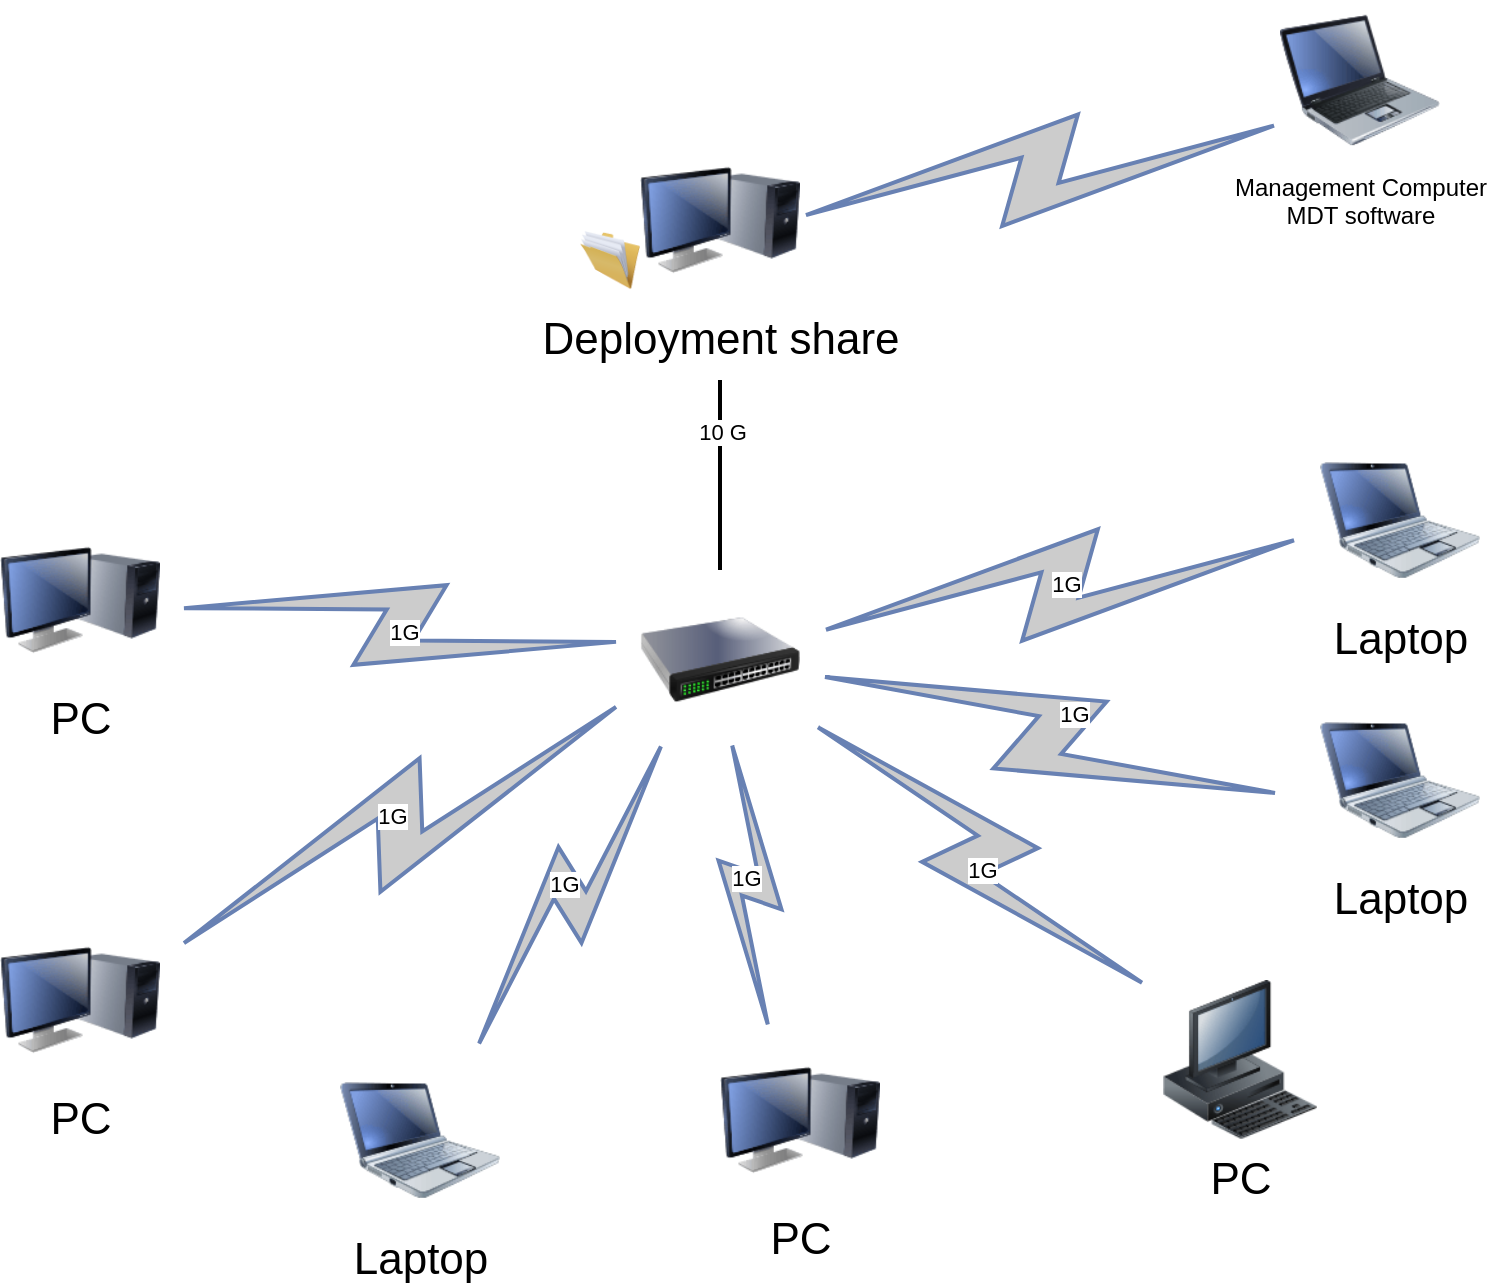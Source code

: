 <mxfile version="14.2.4" type="github">
  <diagram name="Page-1" id="55a83fd1-7818-8e21-69c5-c3457e3827bb">
    <mxGraphModel dx="1113" dy="675" grid="1" gridSize="10" guides="1" tooltips="1" connect="1" arrows="1" fold="1" page="1" pageScale="1" pageWidth="1100" pageHeight="850" background="#ffffff" math="0" shadow="0">
      <root>
        <mxCell id="0" />
        <mxCell id="1" parent="0" />
        <mxCell id="69ecfefc5c41e42c-18" style="edgeStyle=none;rounded=0;html=1;labelBackgroundColor=none;endArrow=none;strokeWidth=2;fontFamily=Verdana;fontSize=22" parent="1" edge="1">
          <mxGeometry relative="1" as="geometry">
            <mxPoint x="510" y="465" as="sourcePoint" />
            <mxPoint x="510" y="370" as="targetPoint" />
          </mxGeometry>
        </mxCell>
        <mxCell id="ohVpYO0YANoWVrIJYbx0-6" value="10 G" style="edgeLabel;html=1;align=center;verticalAlign=middle;resizable=0;points=[];" vertex="1" connectable="0" parent="69ecfefc5c41e42c-18">
          <mxGeometry x="0.453" y="-1" relative="1" as="geometry">
            <mxPoint as="offset" />
          </mxGeometry>
        </mxCell>
        <mxCell id="69ecfefc5c41e42c-5" value="PC" style="image;html=1;labelBackgroundColor=#ffffff;image=img/lib/clip_art/computers/Monitor_Tower_128x128.png;rounded=1;shadow=0;comic=0;strokeWidth=2;fontSize=22" parent="1" vertex="1">
          <mxGeometry x="150" y="640" width="80" height="80" as="geometry" />
        </mxCell>
        <mxCell id="69ecfefc5c41e42c-7" value="PC" style="image;html=1;labelBackgroundColor=#ffffff;image=img/lib/clip_art/computers/Workstation_128x128.png;rounded=1;shadow=0;comic=0;strokeWidth=2;fontSize=22" parent="1" vertex="1">
          <mxGeometry x="730" y="670" width="80" height="80" as="geometry" />
        </mxCell>
        <mxCell id="69ecfefc5c41e42c-9" value="Laptop" style="image;html=1;labelBackgroundColor=#ffffff;image=img/lib/clip_art/computers/Netbook_128x128.png;rounded=1;shadow=0;comic=0;strokeColor=#000000;strokeWidth=2;fillColor=#FFFFFF;fontSize=22;fontColor=#000000;" parent="1" vertex="1">
          <mxGeometry x="810" y="400" width="80" height="80" as="geometry" />
        </mxCell>
        <mxCell id="69ecfefc5c41e42c-10" value="Laptop" style="image;html=1;labelBackgroundColor=#ffffff;image=img/lib/clip_art/computers/Netbook_128x128.png;rounded=1;shadow=0;comic=0;strokeWidth=2;fontSize=22" parent="1" vertex="1">
          <mxGeometry x="320" y="710" width="80" height="80" as="geometry" />
        </mxCell>
        <mxCell id="69ecfefc5c41e42c-11" value="" style="html=1;fillColor=#CCCCCC;strokeColor=#6881B3;gradientColor=none;gradientDirection=north;strokeWidth=2;shape=mxgraph.networks.comm_link_edge;html=1;labelBackgroundColor=none;endArrow=none;fontFamily=Verdana;fontSize=22;fontColor=#000000;" parent="1" edge="1">
          <mxGeometry width="100" height="100" relative="1" as="geometry">
            <mxPoint x="230" y="483.125" as="sourcePoint" />
            <mxPoint x="470" y="501.875" as="targetPoint" />
          </mxGeometry>
        </mxCell>
        <mxCell id="ohVpYO0YANoWVrIJYbx0-7" value="1G" style="edgeLabel;html=1;align=center;verticalAlign=middle;resizable=0;points=[];" vertex="1" connectable="0" parent="69ecfefc5c41e42c-11">
          <mxGeometry x="0.019" y="-3" relative="1" as="geometry">
            <mxPoint as="offset" />
          </mxGeometry>
        </mxCell>
        <mxCell id="69ecfefc5c41e42c-12" value="" style="html=1;fillColor=#CCCCCC;strokeColor=#6881B3;gradientColor=none;gradientDirection=north;strokeWidth=2;shape=mxgraph.networks.comm_link_edge;html=1;labelBackgroundColor=none;endArrow=none;fontFamily=Verdana;fontSize=22;fontColor=#000000;fontStyle=1" parent="1" source="69ecfefc5c41e42c-5" edge="1">
          <mxGeometry width="100" height="100" relative="1" as="geometry">
            <mxPoint x="320" y="481.957" as="sourcePoint" />
            <mxPoint x="470" y="526.875" as="targetPoint" />
          </mxGeometry>
        </mxCell>
        <mxCell id="ohVpYO0YANoWVrIJYbx0-8" value="1G" style="edgeLabel;html=1;align=center;verticalAlign=middle;resizable=0;points=[];" vertex="1" connectable="0" parent="69ecfefc5c41e42c-12">
          <mxGeometry x="-0.01" y="6" relative="1" as="geometry">
            <mxPoint as="offset" />
          </mxGeometry>
        </mxCell>
        <mxCell id="69ecfefc5c41e42c-13" value="" style="html=1;fillColor=#CCCCCC;strokeColor=#6881B3;gradientColor=none;gradientDirection=north;strokeWidth=2;shape=mxgraph.networks.comm_link_edge;html=1;labelBackgroundColor=none;endArrow=none;fontFamily=Verdana;fontSize=22;fontColor=#000000;" parent="1" source="69ecfefc5c41e42c-10" edge="1">
          <mxGeometry width="100" height="100" relative="1" as="geometry">
            <mxPoint x="330" y="491.957" as="sourcePoint" />
            <mxPoint x="485.51" y="545" as="targetPoint" />
          </mxGeometry>
        </mxCell>
        <mxCell id="ohVpYO0YANoWVrIJYbx0-9" value="1G" style="edgeLabel;html=1;align=center;verticalAlign=middle;resizable=0;points=[];" vertex="1" connectable="0" parent="69ecfefc5c41e42c-13">
          <mxGeometry x="0.027" y="6" relative="1" as="geometry">
            <mxPoint as="offset" />
          </mxGeometry>
        </mxCell>
        <mxCell id="69ecfefc5c41e42c-14" value="" style="html=1;fillColor=#CCCCCC;strokeColor=#6881B3;gradientColor=none;gradientDirection=north;strokeWidth=2;shape=mxgraph.networks.comm_link_edge;html=1;labelBackgroundColor=none;endArrow=none;fontFamily=Verdana;fontSize=22;fontColor=#000000;" parent="1" edge="1">
          <mxGeometry width="100" height="100" relative="1" as="geometry">
            <mxPoint x="534.894" y="700" as="sourcePoint" />
            <mxPoint x="515.106" y="545" as="targetPoint" />
          </mxGeometry>
        </mxCell>
        <mxCell id="ohVpYO0YANoWVrIJYbx0-10" value="1G" style="edgeLabel;html=1;align=center;verticalAlign=middle;resizable=0;points=[];" vertex="1" connectable="0" parent="69ecfefc5c41e42c-14">
          <mxGeometry x="0.048" y="2" relative="1" as="geometry">
            <mxPoint as="offset" />
          </mxGeometry>
        </mxCell>
        <mxCell id="69ecfefc5c41e42c-15" value="" style="html=1;fillColor=#CCCCCC;strokeColor=#6881B3;gradientColor=none;gradientDirection=north;strokeWidth=2;shape=mxgraph.networks.comm_link_edge;html=1;labelBackgroundColor=none;endArrow=none;fontFamily=Verdana;fontSize=22;fontColor=#000000;" parent="1" source="69ecfefc5c41e42c-7" edge="1">
          <mxGeometry width="100" height="100" relative="1" as="geometry">
            <mxPoint x="350" y="511.957" as="sourcePoint" />
            <mxPoint x="550" y="536.538" as="targetPoint" />
          </mxGeometry>
        </mxCell>
        <mxCell id="ohVpYO0YANoWVrIJYbx0-11" value="1G" style="edgeLabel;html=1;align=center;verticalAlign=middle;resizable=0;points=[];" vertex="1" connectable="0" parent="69ecfefc5c41e42c-15">
          <mxGeometry x="-0.042" y="4" relative="1" as="geometry">
            <mxPoint y="1" as="offset" />
          </mxGeometry>
        </mxCell>
        <mxCell id="69ecfefc5c41e42c-16" value="" style="html=1;fillColor=#CCCCCC;strokeColor=#6881B3;gradientColor=none;gradientDirection=north;strokeWidth=2;shape=mxgraph.networks.comm_link_edge;html=1;labelBackgroundColor=none;endArrow=none;fontFamily=Verdana;fontSize=22;fontColor=#000000;" parent="1" edge="1">
          <mxGeometry width="100" height="100" relative="1" as="geometry">
            <mxPoint x="800" y="579.697" as="sourcePoint" />
            <mxPoint x="550" y="515.303" as="targetPoint" />
          </mxGeometry>
        </mxCell>
        <mxCell id="ohVpYO0YANoWVrIJYbx0-12" value="1G" style="edgeLabel;html=1;align=center;verticalAlign=middle;resizable=0;points=[];" vertex="1" connectable="0" parent="69ecfefc5c41e42c-16">
          <mxGeometry x="-0.07" y="-13" relative="1" as="geometry">
            <mxPoint as="offset" />
          </mxGeometry>
        </mxCell>
        <mxCell id="69ecfefc5c41e42c-17" value="" style="html=1;fillColor=#CCCCCC;strokeColor=#6881B3;gradientColor=none;gradientDirection=north;strokeWidth=2;shape=mxgraph.networks.comm_link_edge;html=1;labelBackgroundColor=none;endArrow=none;fontFamily=Verdana;fontSize=22;fontColor=#000000;" parent="1" source="69ecfefc5c41e42c-9" edge="1">
          <mxGeometry width="100" height="100" relative="1" as="geometry">
            <mxPoint x="370" y="531.957" as="sourcePoint" />
            <mxPoint x="550" y="497.353" as="targetPoint" />
          </mxGeometry>
        </mxCell>
        <mxCell id="ohVpYO0YANoWVrIJYbx0-13" value="1G" style="edgeLabel;html=1;align=center;verticalAlign=middle;resizable=0;points=[];" vertex="1" connectable="0" parent="69ecfefc5c41e42c-17">
          <mxGeometry x="-0.023" relative="1" as="geometry">
            <mxPoint as="offset" />
          </mxGeometry>
        </mxCell>
        <mxCell id="ohVpYO0YANoWVrIJYbx0-1" value="" style="image;html=1;image=img/lib/clip_art/networking/Switch_128x128.png" vertex="1" parent="1">
          <mxGeometry x="470" y="470" width="80" height="80" as="geometry" />
        </mxCell>
        <mxCell id="ohVpYO0YANoWVrIJYbx0-2" value="Laptop" style="image;html=1;labelBackgroundColor=#ffffff;image=img/lib/clip_art/computers/Netbook_128x128.png;rounded=1;shadow=0;comic=0;strokeColor=#000000;strokeWidth=2;fillColor=#FFFFFF;fontSize=22;fontColor=#000000;" vertex="1" parent="1">
          <mxGeometry x="810" y="530" width="80" height="80" as="geometry" />
        </mxCell>
        <mxCell id="ohVpYO0YANoWVrIJYbx0-3" value="PC" style="image;html=1;labelBackgroundColor=#ffffff;image=img/lib/clip_art/computers/Monitor_Tower_128x128.png;rounded=1;shadow=0;comic=0;strokeWidth=2;fontSize=22" vertex="1" parent="1">
          <mxGeometry x="150" y="440" width="80" height="80" as="geometry" />
        </mxCell>
        <mxCell id="ohVpYO0YANoWVrIJYbx0-4" value="PC" style="image;html=1;labelBackgroundColor=#ffffff;image=img/lib/clip_art/computers/Monitor_Tower_128x128.png;rounded=1;shadow=0;comic=0;strokeWidth=2;fontSize=22" vertex="1" parent="1">
          <mxGeometry x="510" y="700" width="80" height="80" as="geometry" />
        </mxCell>
        <mxCell id="ohVpYO0YANoWVrIJYbx0-5" value="Deployment share" style="image;html=1;labelBackgroundColor=#ffffff;image=img/lib/clip_art/computers/Monitor_Tower_128x128.png;rounded=1;shadow=0;comic=0;strokeWidth=2;fontSize=22" vertex="1" parent="1">
          <mxGeometry x="470" y="250" width="80" height="80" as="geometry" />
        </mxCell>
        <mxCell id="ohVpYO0YANoWVrIJYbx0-16" value="" style="image;html=1;image=img/lib/clip_art/general/Full_Folder_128x128.png" vertex="1" parent="1">
          <mxGeometry x="440" y="290" width="30" height="40" as="geometry" />
        </mxCell>
        <mxCell id="ohVpYO0YANoWVrIJYbx0-17" value="Management Computer&lt;br&gt;MDT software" style="image;html=1;image=img/lib/clip_art/computers/Laptop_128x128.png" vertex="1" parent="1">
          <mxGeometry x="790" y="180" width="80" height="80" as="geometry" />
        </mxCell>
        <mxCell id="ohVpYO0YANoWVrIJYbx0-18" value="" style="html=1;fillColor=#CCCCCC;strokeColor=#6881B3;gradientColor=none;gradientDirection=north;strokeWidth=2;shape=mxgraph.networks.comm_link_edge;html=1;labelBackgroundColor=none;endArrow=none;fontFamily=Verdana;fontSize=22;fontColor=#000000;" edge="1" parent="1">
          <mxGeometry width="100" height="100" relative="1" as="geometry">
            <mxPoint x="800" y="240.297" as="sourcePoint" />
            <mxPoint x="540" y="290.003" as="targetPoint" />
          </mxGeometry>
        </mxCell>
      </root>
    </mxGraphModel>
  </diagram>
</mxfile>
